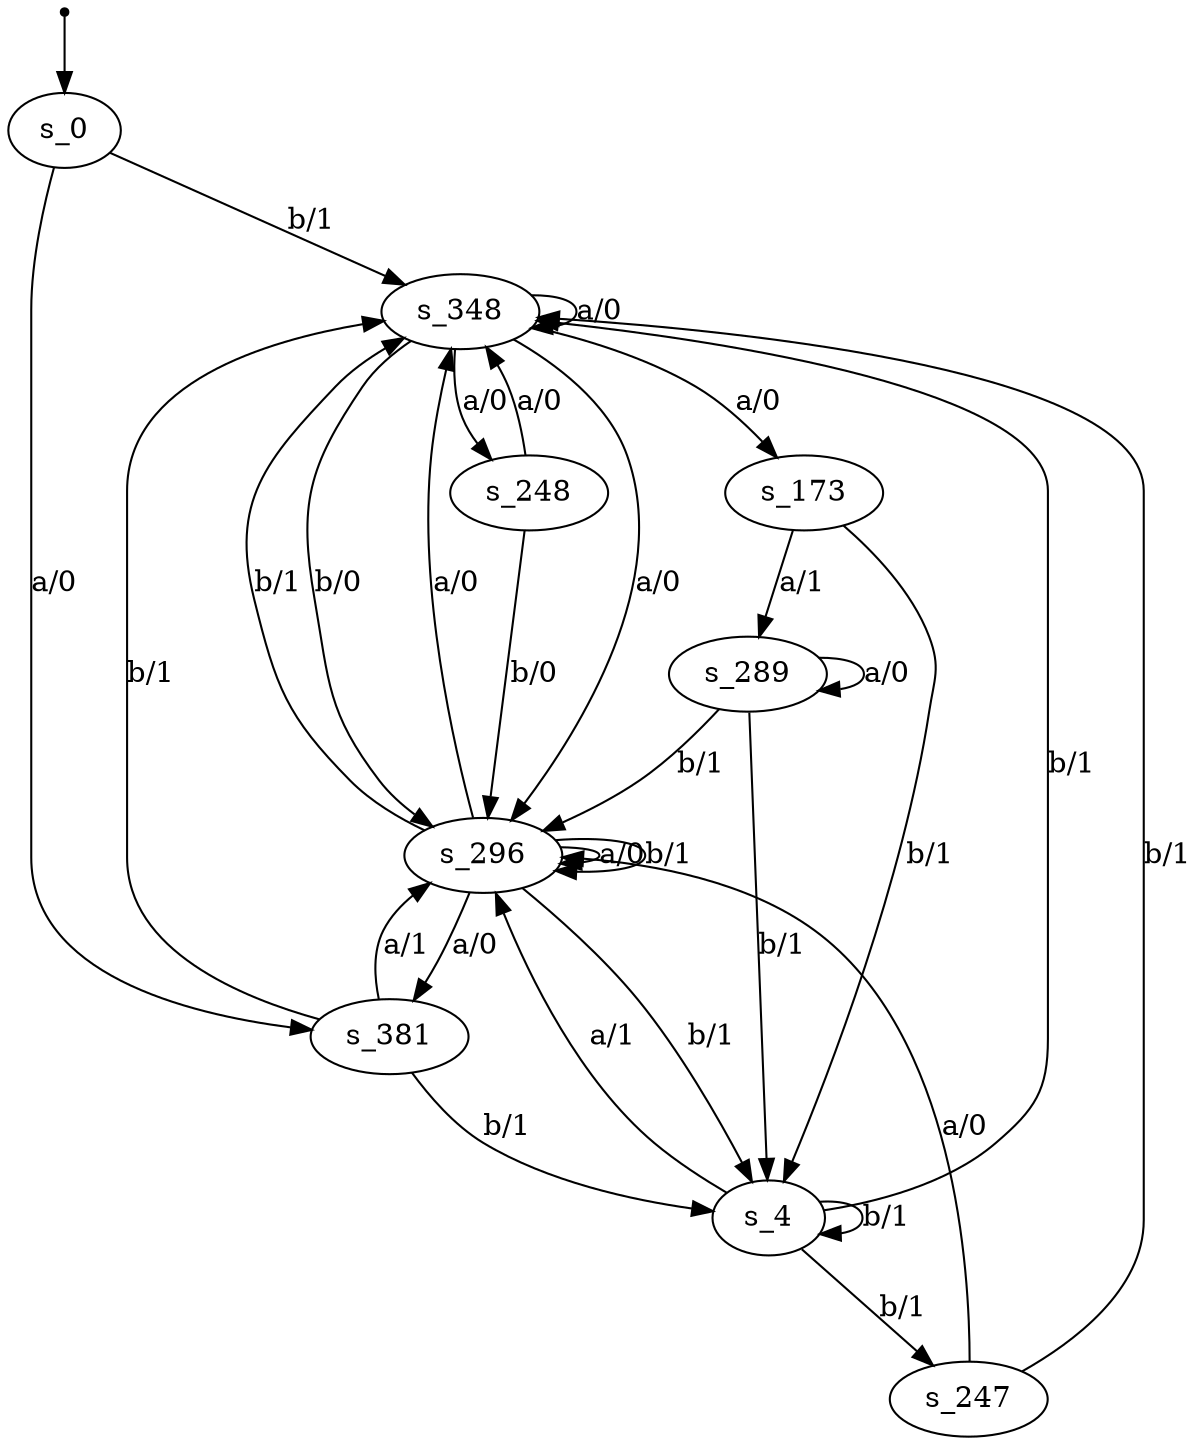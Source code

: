 digraph fsm {
	s_0 [root=true]
	s_348
	s_296
	s_381
	s_4
	s_248
	s_247
	s_173
	s_289
	qi [shape = point]
	qi -> s_0
	s_0 -> s_348 [label="b/1"]
	s_348 -> s_296 [label="b/0"]
	s_296 -> s_381 [label="a/0"]
	s_381 -> s_4 [label="b/1"]
	s_4 -> s_296 [label="a/1"]
	s_296 -> s_296 [label="a/0"]
	s_296 -> s_348 [label="b/1"]
	s_4 -> s_4 [label="b/1"]
	s_296 -> s_4 [label="b/1"]
	s_381 -> s_296 [label="a/1"]
	s_348 -> s_348 [label="a/0"]
	s_348 -> s_248 [label="a/0"]
	s_248 -> s_348 [label="a/0"]
	s_4 -> s_247 [label="b/1"]
	s_247 -> s_296 [label="a/0"]
	s_348 -> s_296 [label="a/0"]
	s_296 -> s_348 [label="a/0"]
	s_248 -> s_296 [label="b/0"]
	s_296 -> s_296 [label="b/1"]
	s_381 -> s_348 [label="b/1"]
	s_0 -> s_381 [label="a/0"]
	s_348 -> s_173 [label="a/0"]
	s_173 -> s_4 [label="b/1"]
	s_173 -> s_289 [label="a/1"]
	s_289 -> s_289 [label="a/0"]
	s_289 -> s_4 [label="b/1"]
	s_247 -> s_348 [label="b/1"]
	s_289 -> s_296 [label="b/1"]
	s_4 -> s_348 [label="b/1"]
}
